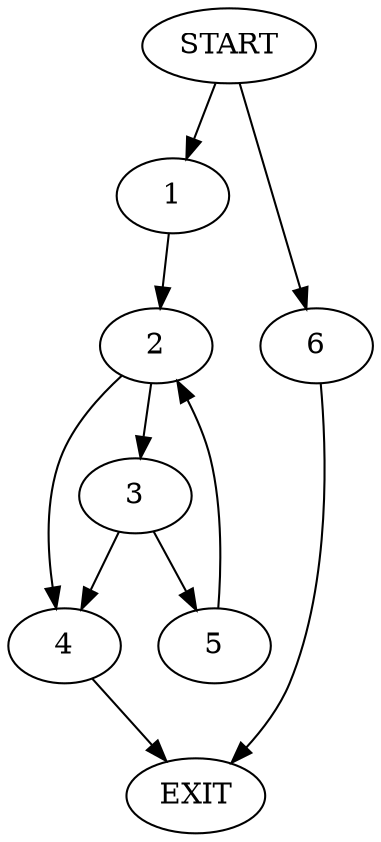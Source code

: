 digraph {
0 [label="START"]
7 [label="EXIT"]
0 -> 1
1 -> 2
2 -> 3
2 -> 4
4 -> 7
3 -> 5
3 -> 4
5 -> 2
0 -> 6
6 -> 7
}
